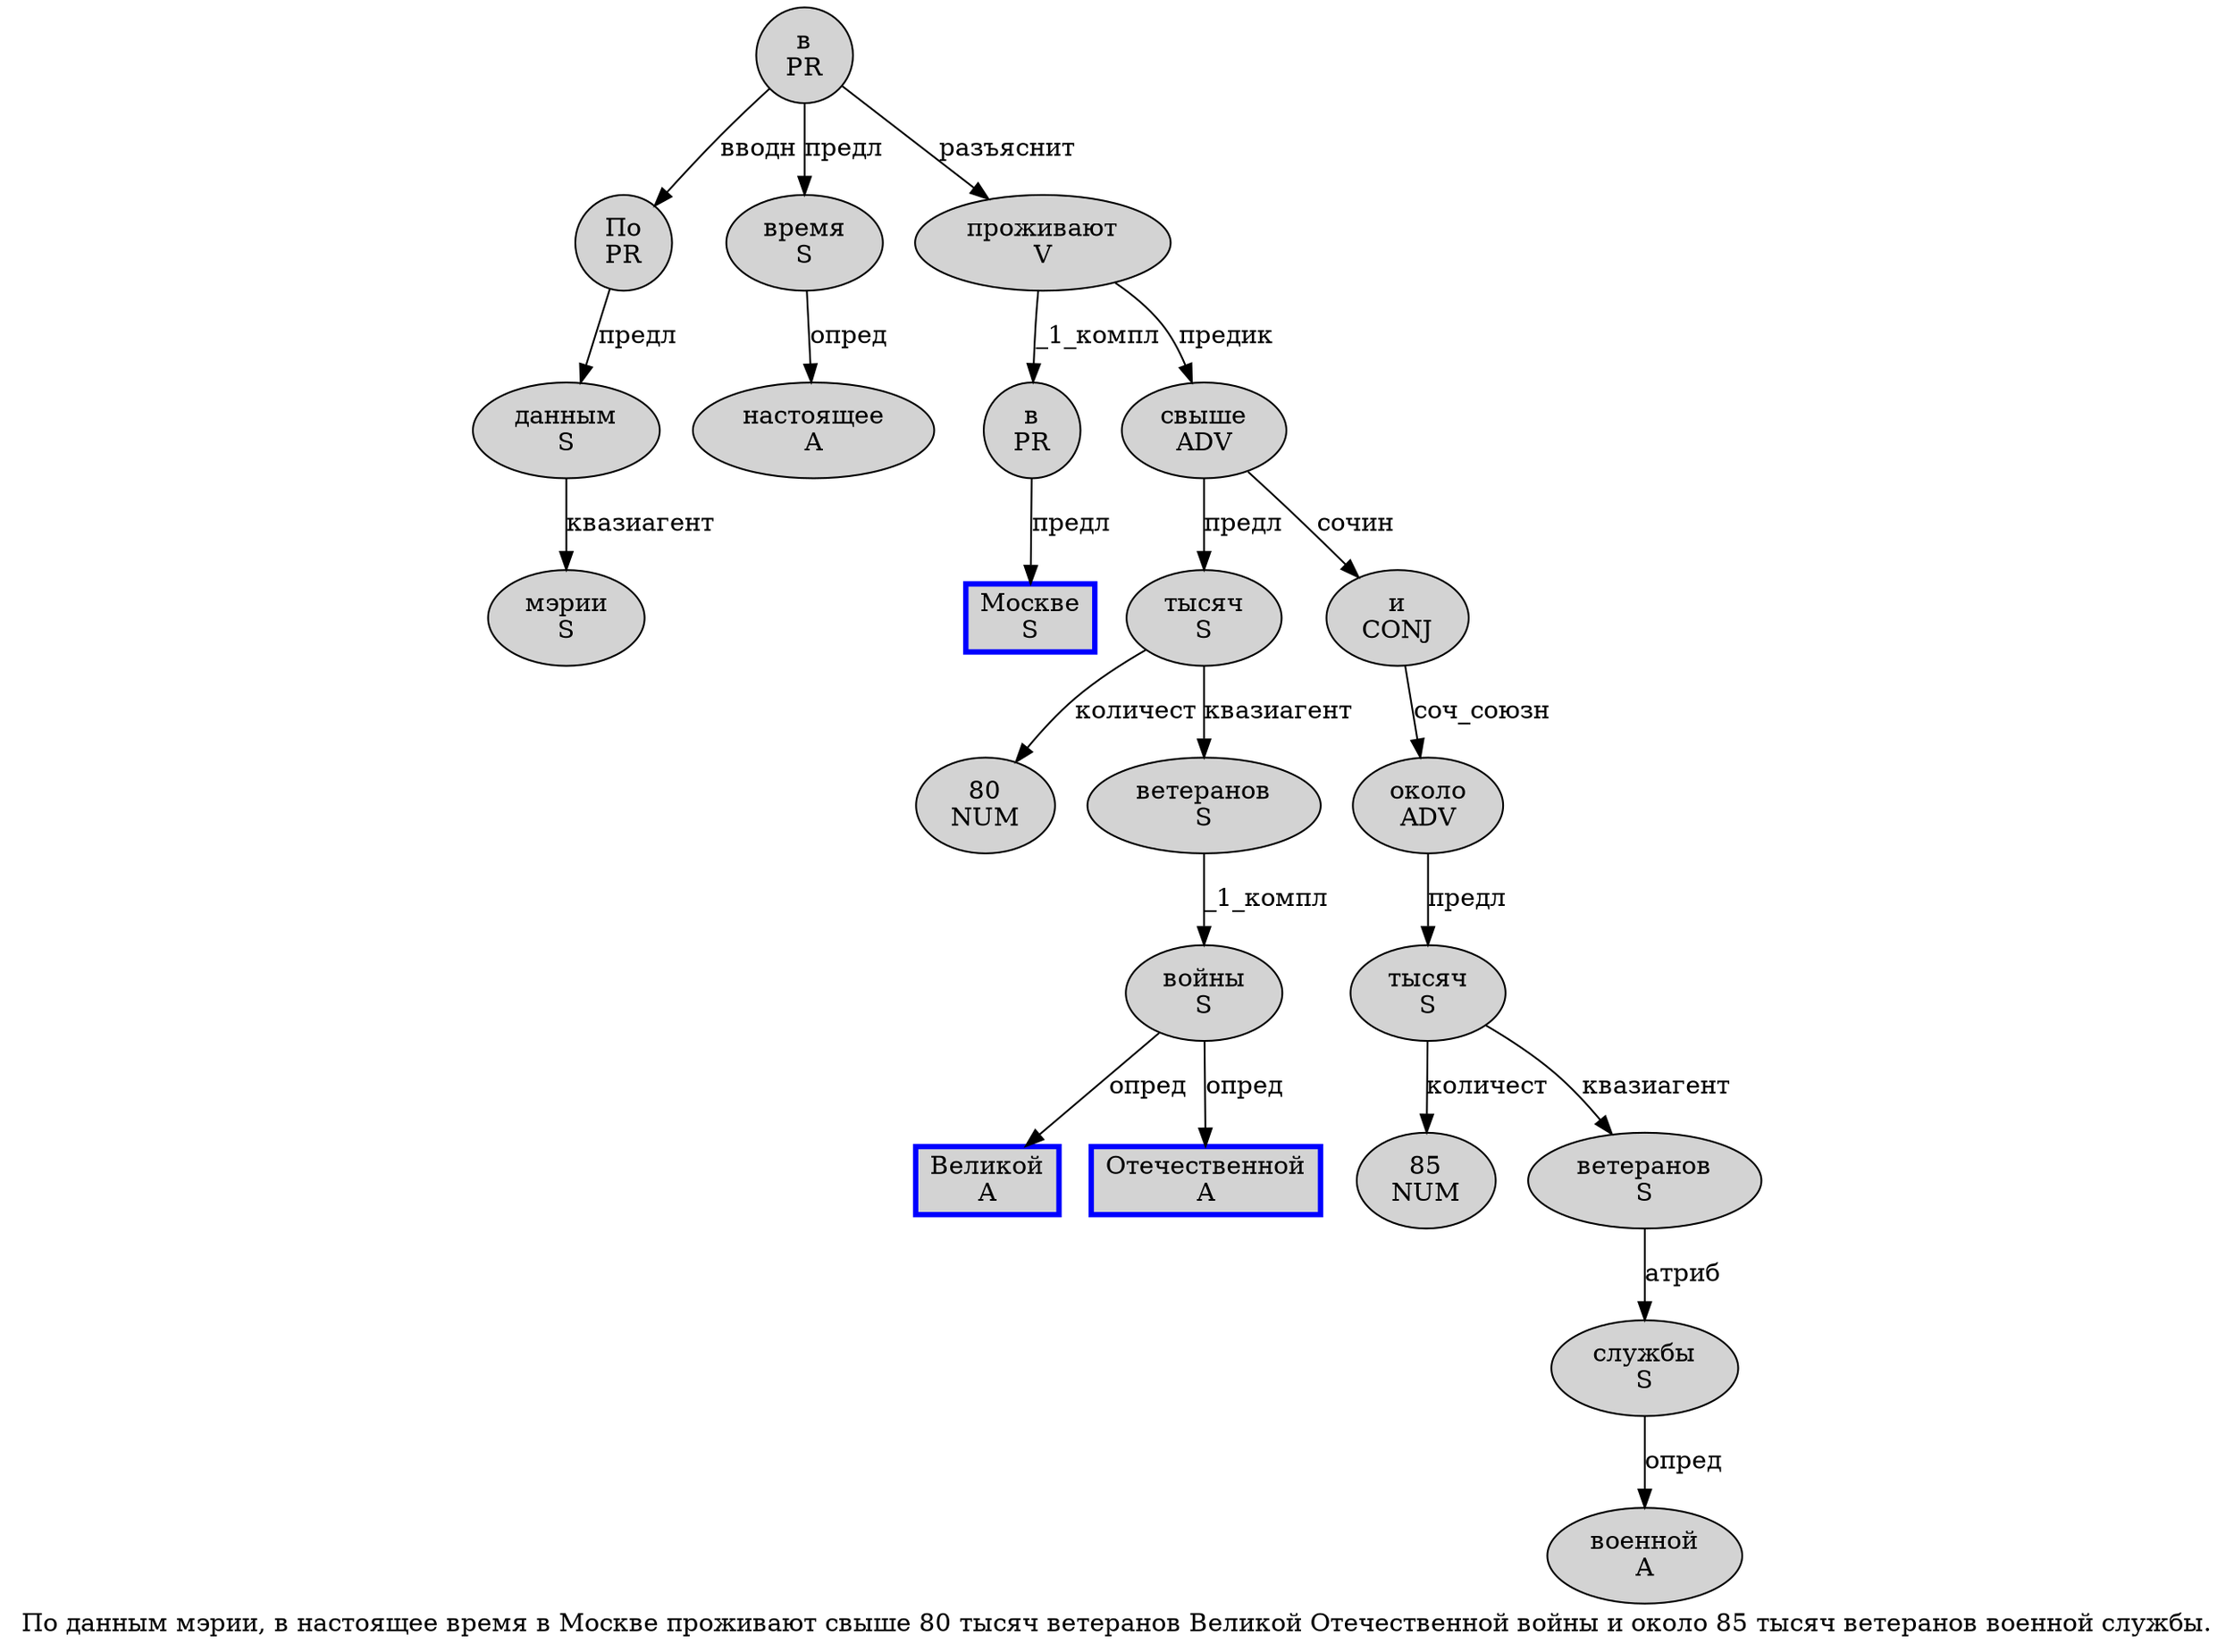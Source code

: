 digraph SENTENCE_1003 {
	graph [label="По данным мэрии, в настоящее время в Москве проживают свыше 80 тысяч ветеранов Великой Отечественной войны и около 85 тысяч ветеранов военной службы."]
	node [style=filled]
		0 [label="По
PR" color="" fillcolor=lightgray penwidth=1 shape=ellipse]
		1 [label="данным
S" color="" fillcolor=lightgray penwidth=1 shape=ellipse]
		2 [label="мэрии
S" color="" fillcolor=lightgray penwidth=1 shape=ellipse]
		4 [label="в
PR" color="" fillcolor=lightgray penwidth=1 shape=ellipse]
		5 [label="настоящее
A" color="" fillcolor=lightgray penwidth=1 shape=ellipse]
		6 [label="время
S" color="" fillcolor=lightgray penwidth=1 shape=ellipse]
		7 [label="в
PR" color="" fillcolor=lightgray penwidth=1 shape=ellipse]
		8 [label="Москве
S" color=blue fillcolor=lightgray penwidth=3 shape=box]
		9 [label="проживают
V" color="" fillcolor=lightgray penwidth=1 shape=ellipse]
		10 [label="свыше
ADV" color="" fillcolor=lightgray penwidth=1 shape=ellipse]
		11 [label="80
NUM" color="" fillcolor=lightgray penwidth=1 shape=ellipse]
		12 [label="тысяч
S" color="" fillcolor=lightgray penwidth=1 shape=ellipse]
		13 [label="ветеранов
S" color="" fillcolor=lightgray penwidth=1 shape=ellipse]
		14 [label="Великой
A" color=blue fillcolor=lightgray penwidth=3 shape=box]
		15 [label="Отечественной
A" color=blue fillcolor=lightgray penwidth=3 shape=box]
		16 [label="войны
S" color="" fillcolor=lightgray penwidth=1 shape=ellipse]
		17 [label="и
CONJ" color="" fillcolor=lightgray penwidth=1 shape=ellipse]
		18 [label="около
ADV" color="" fillcolor=lightgray penwidth=1 shape=ellipse]
		19 [label="85
NUM" color="" fillcolor=lightgray penwidth=1 shape=ellipse]
		20 [label="тысяч
S" color="" fillcolor=lightgray penwidth=1 shape=ellipse]
		21 [label="ветеранов
S" color="" fillcolor=lightgray penwidth=1 shape=ellipse]
		22 [label="военной
A" color="" fillcolor=lightgray penwidth=1 shape=ellipse]
		23 [label="службы
S" color="" fillcolor=lightgray penwidth=1 shape=ellipse]
			17 -> 18 [label="соч_союзн"]
			6 -> 5 [label="опред"]
			7 -> 8 [label="предл"]
			9 -> 7 [label="_1_компл"]
			9 -> 10 [label="предик"]
			18 -> 20 [label="предл"]
			12 -> 11 [label="количест"]
			12 -> 13 [label="квазиагент"]
			16 -> 14 [label="опред"]
			16 -> 15 [label="опред"]
			10 -> 12 [label="предл"]
			10 -> 17 [label="сочин"]
			23 -> 22 [label="опред"]
			20 -> 19 [label="количест"]
			20 -> 21 [label="квазиагент"]
			4 -> 0 [label="вводн"]
			4 -> 6 [label="предл"]
			4 -> 9 [label="разъяснит"]
			13 -> 16 [label="_1_компл"]
			1 -> 2 [label="квазиагент"]
			21 -> 23 [label="атриб"]
			0 -> 1 [label="предл"]
}